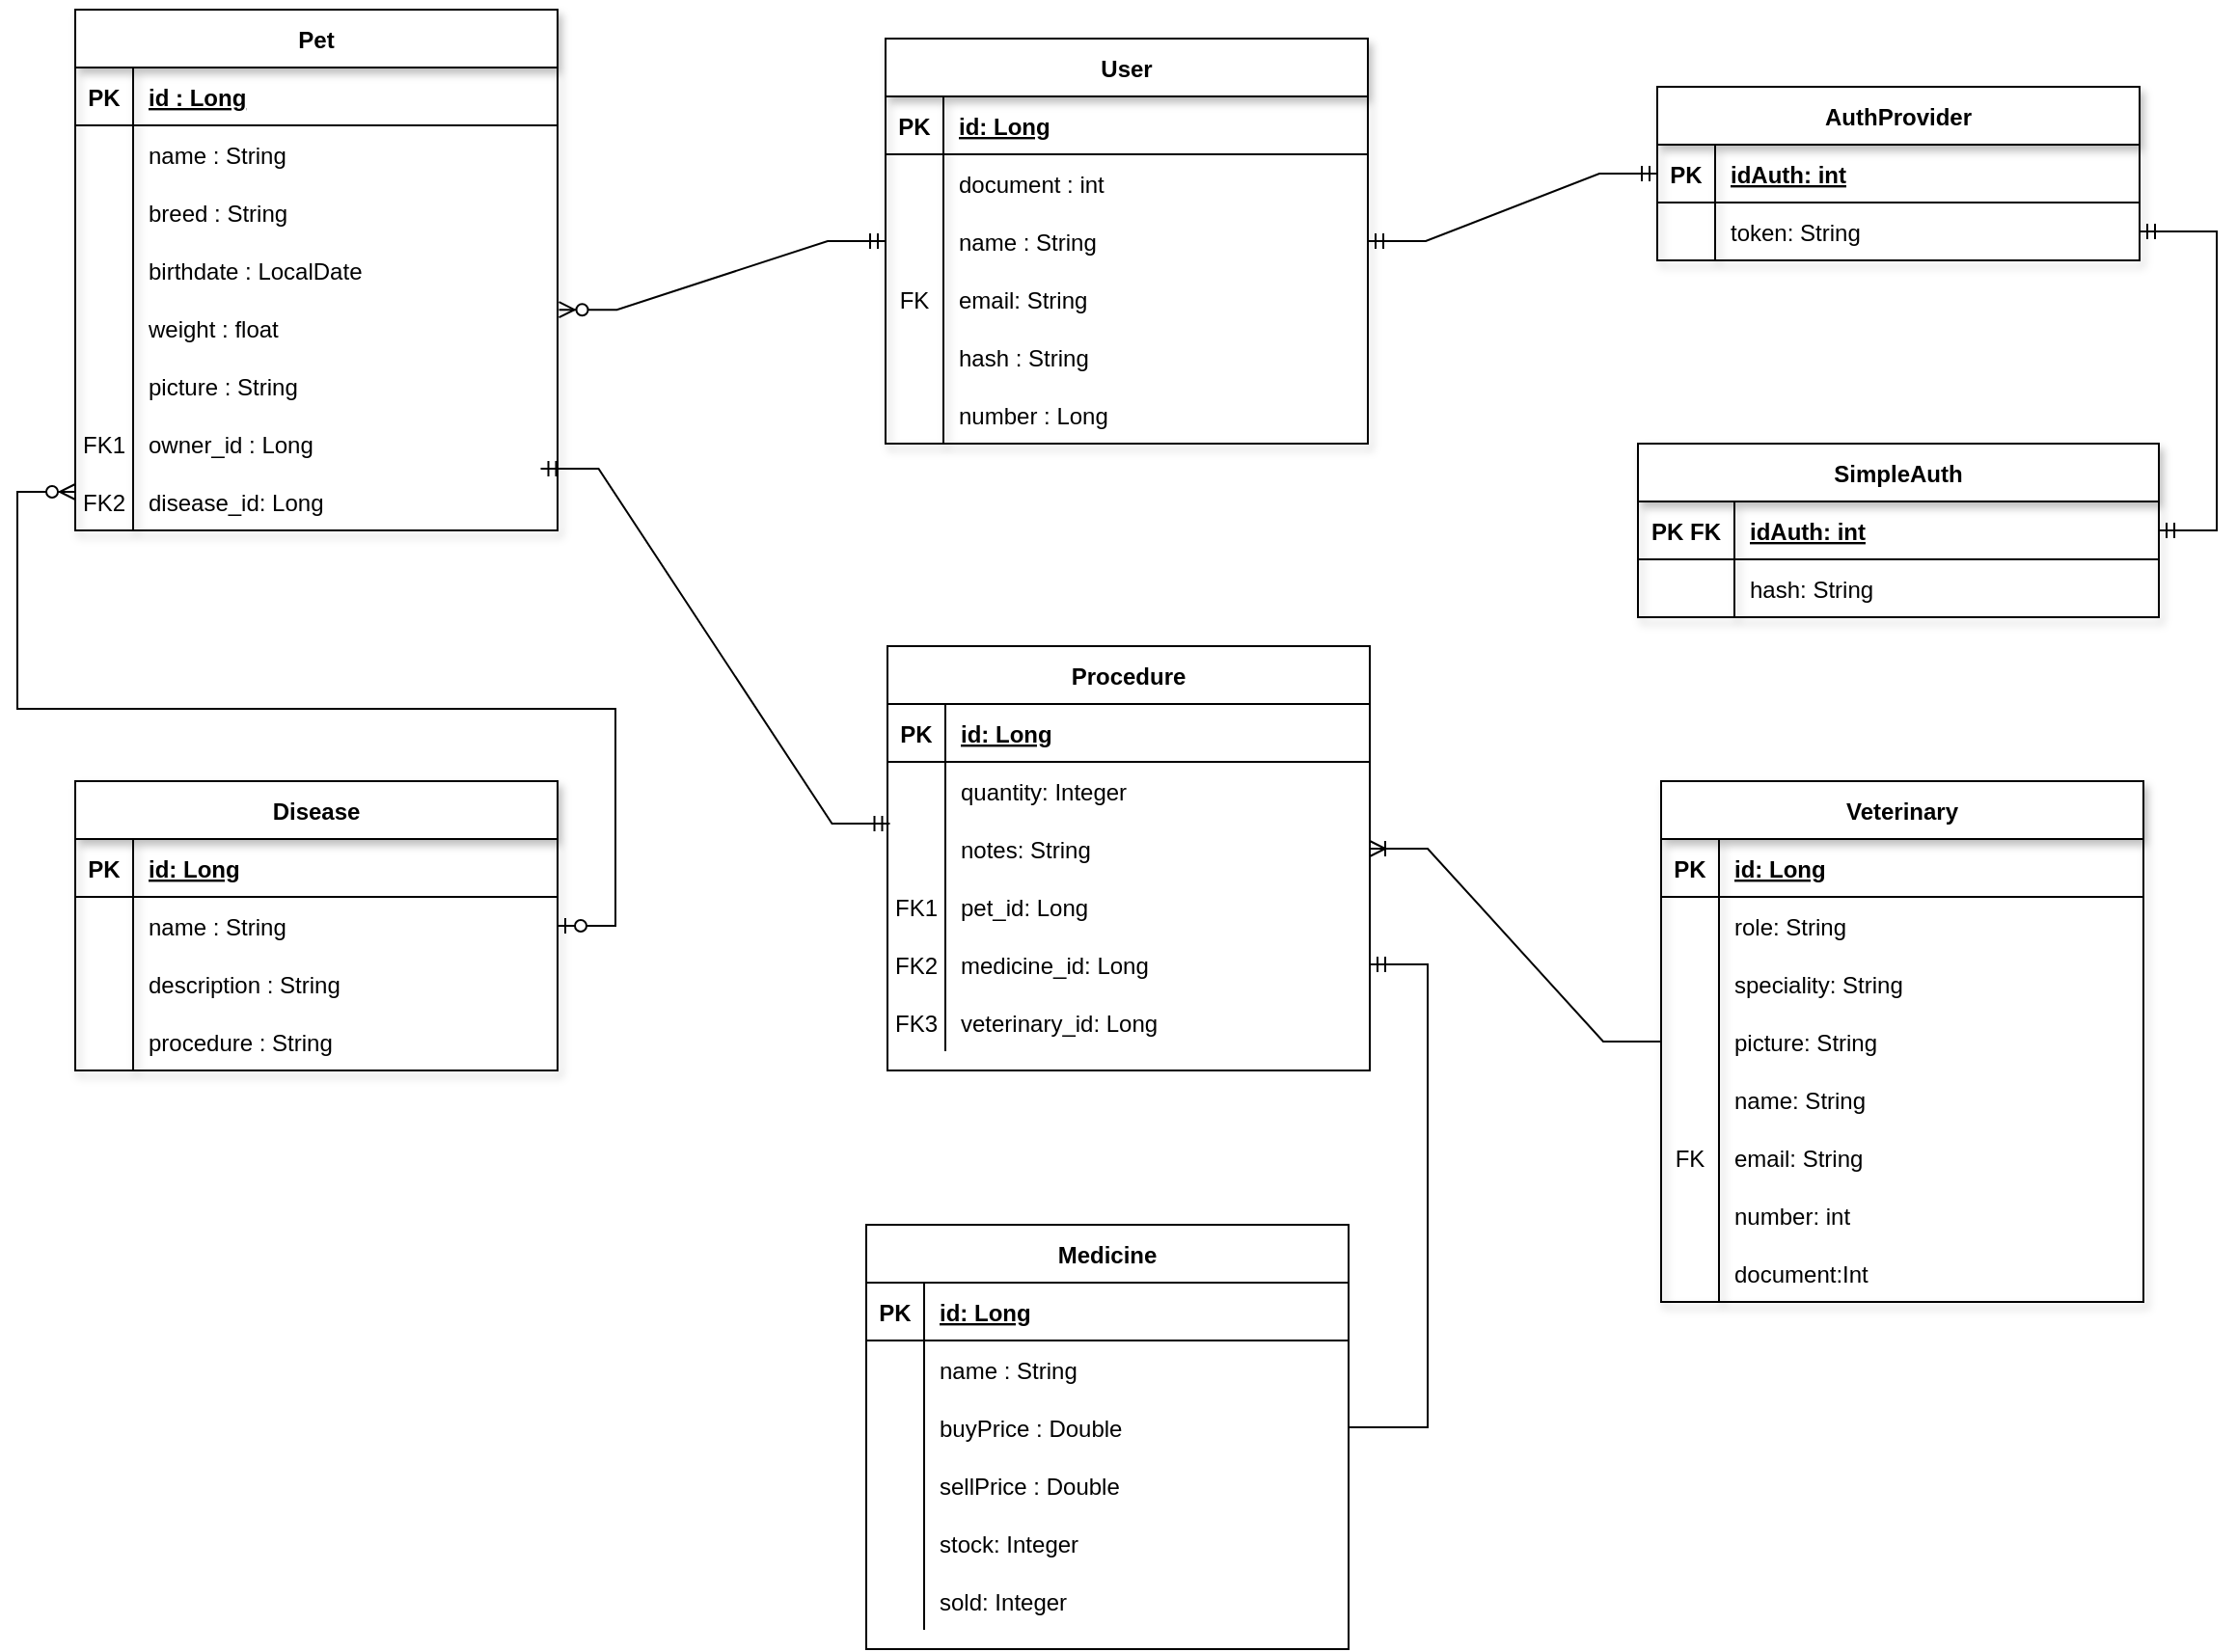 <mxfile version="26.1.1">
  <diagram id="R2lEEEUBdFMjLlhIrx00" name="Page-1">
    <mxGraphModel dx="826" dy="550" grid="1" gridSize="10" guides="1" tooltips="1" connect="1" arrows="1" fold="1" page="1" pageScale="1" pageWidth="850" pageHeight="1100" math="0" shadow="0" extFonts="Permanent Marker^https://fonts.googleapis.com/css?family=Permanent+Marker">
      <root>
        <mxCell id="0" />
        <mxCell id="1" parent="0" />
        <mxCell id="C-vyLk0tnHw3VtMMgP7b-2" value="User" style="shape=table;startSize=30;container=1;collapsible=1;childLayout=tableLayout;fixedRows=1;rowLines=0;fontStyle=1;align=center;resizeLast=1;shadow=1;" parent="1" vertex="1">
          <mxGeometry x="460" y="115" width="250" height="210" as="geometry" />
        </mxCell>
        <mxCell id="C-vyLk0tnHw3VtMMgP7b-3" value="" style="shape=partialRectangle;collapsible=0;dropTarget=0;pointerEvents=0;fillColor=none;points=[[0,0.5],[1,0.5]];portConstraint=eastwest;top=0;left=0;right=0;bottom=1;" parent="C-vyLk0tnHw3VtMMgP7b-2" vertex="1">
          <mxGeometry y="30" width="250" height="30" as="geometry" />
        </mxCell>
        <mxCell id="C-vyLk0tnHw3VtMMgP7b-4" value="PK" style="shape=partialRectangle;overflow=hidden;connectable=0;fillColor=none;top=0;left=0;bottom=0;right=0;fontStyle=1;" parent="C-vyLk0tnHw3VtMMgP7b-3" vertex="1">
          <mxGeometry width="30" height="30" as="geometry">
            <mxRectangle width="30" height="30" as="alternateBounds" />
          </mxGeometry>
        </mxCell>
        <mxCell id="C-vyLk0tnHw3VtMMgP7b-5" value="id: Long" style="shape=partialRectangle;overflow=hidden;connectable=0;fillColor=none;top=0;left=0;bottom=0;right=0;align=left;spacingLeft=6;fontStyle=5;" parent="C-vyLk0tnHw3VtMMgP7b-3" vertex="1">
          <mxGeometry x="30" width="220" height="30" as="geometry">
            <mxRectangle width="220" height="30" as="alternateBounds" />
          </mxGeometry>
        </mxCell>
        <mxCell id="C-vyLk0tnHw3VtMMgP7b-6" value="" style="shape=partialRectangle;collapsible=0;dropTarget=0;pointerEvents=0;fillColor=none;points=[[0,0.5],[1,0.5]];portConstraint=eastwest;top=0;left=0;right=0;bottom=0;" parent="C-vyLk0tnHw3VtMMgP7b-2" vertex="1">
          <mxGeometry y="60" width="250" height="30" as="geometry" />
        </mxCell>
        <mxCell id="C-vyLk0tnHw3VtMMgP7b-7" value="" style="shape=partialRectangle;overflow=hidden;connectable=0;fillColor=none;top=0;left=0;bottom=0;right=0;" parent="C-vyLk0tnHw3VtMMgP7b-6" vertex="1">
          <mxGeometry width="30" height="30" as="geometry">
            <mxRectangle width="30" height="30" as="alternateBounds" />
          </mxGeometry>
        </mxCell>
        <mxCell id="C-vyLk0tnHw3VtMMgP7b-8" value="document : int " style="shape=partialRectangle;overflow=hidden;connectable=0;fillColor=none;top=0;left=0;bottom=0;right=0;align=left;spacingLeft=6;" parent="C-vyLk0tnHw3VtMMgP7b-6" vertex="1">
          <mxGeometry x="30" width="220" height="30" as="geometry">
            <mxRectangle width="220" height="30" as="alternateBounds" />
          </mxGeometry>
        </mxCell>
        <mxCell id="C-vyLk0tnHw3VtMMgP7b-9" value="" style="shape=partialRectangle;collapsible=0;dropTarget=0;pointerEvents=0;fillColor=none;points=[[0,0.5],[1,0.5]];portConstraint=eastwest;top=0;left=0;right=0;bottom=0;" parent="C-vyLk0tnHw3VtMMgP7b-2" vertex="1">
          <mxGeometry y="90" width="250" height="30" as="geometry" />
        </mxCell>
        <mxCell id="C-vyLk0tnHw3VtMMgP7b-10" value="" style="shape=partialRectangle;overflow=hidden;connectable=0;fillColor=none;top=0;left=0;bottom=0;right=0;" parent="C-vyLk0tnHw3VtMMgP7b-9" vertex="1">
          <mxGeometry width="30" height="30" as="geometry">
            <mxRectangle width="30" height="30" as="alternateBounds" />
          </mxGeometry>
        </mxCell>
        <mxCell id="C-vyLk0tnHw3VtMMgP7b-11" value="name : String  " style="shape=partialRectangle;overflow=hidden;connectable=0;fillColor=none;top=0;left=0;bottom=0;right=0;align=left;spacingLeft=6;" parent="C-vyLk0tnHw3VtMMgP7b-9" vertex="1">
          <mxGeometry x="30" width="220" height="30" as="geometry">
            <mxRectangle width="220" height="30" as="alternateBounds" />
          </mxGeometry>
        </mxCell>
        <mxCell id="tD40lpvx9oWN7iMGYS3N-12" style="shape=partialRectangle;collapsible=0;dropTarget=0;pointerEvents=0;fillColor=none;points=[[0,0.5],[1,0.5]];portConstraint=eastwest;top=0;left=0;right=0;bottom=0;" parent="C-vyLk0tnHw3VtMMgP7b-2" vertex="1">
          <mxGeometry y="120" width="250" height="30" as="geometry" />
        </mxCell>
        <mxCell id="tD40lpvx9oWN7iMGYS3N-13" value="FK" style="shape=partialRectangle;overflow=hidden;connectable=0;fillColor=none;top=0;left=0;bottom=0;right=0;" parent="tD40lpvx9oWN7iMGYS3N-12" vertex="1">
          <mxGeometry width="30" height="30" as="geometry">
            <mxRectangle width="30" height="30" as="alternateBounds" />
          </mxGeometry>
        </mxCell>
        <mxCell id="tD40lpvx9oWN7iMGYS3N-14" value="email: String" style="shape=partialRectangle;overflow=hidden;connectable=0;fillColor=none;top=0;left=0;bottom=0;right=0;align=left;spacingLeft=6;" parent="tD40lpvx9oWN7iMGYS3N-12" vertex="1">
          <mxGeometry x="30" width="220" height="30" as="geometry">
            <mxRectangle width="220" height="30" as="alternateBounds" />
          </mxGeometry>
        </mxCell>
        <mxCell id="tD40lpvx9oWN7iMGYS3N-15" style="shape=partialRectangle;collapsible=0;dropTarget=0;pointerEvents=0;fillColor=none;points=[[0,0.5],[1,0.5]];portConstraint=eastwest;top=0;left=0;right=0;bottom=0;" parent="C-vyLk0tnHw3VtMMgP7b-2" vertex="1">
          <mxGeometry y="150" width="250" height="30" as="geometry" />
        </mxCell>
        <mxCell id="tD40lpvx9oWN7iMGYS3N-16" style="shape=partialRectangle;overflow=hidden;connectable=0;fillColor=none;top=0;left=0;bottom=0;right=0;" parent="tD40lpvx9oWN7iMGYS3N-15" vertex="1">
          <mxGeometry width="30" height="30" as="geometry">
            <mxRectangle width="30" height="30" as="alternateBounds" />
          </mxGeometry>
        </mxCell>
        <mxCell id="tD40lpvx9oWN7iMGYS3N-17" value="hash : String " style="shape=partialRectangle;overflow=hidden;connectable=0;fillColor=none;top=0;left=0;bottom=0;right=0;align=left;spacingLeft=6;" parent="tD40lpvx9oWN7iMGYS3N-15" vertex="1">
          <mxGeometry x="30" width="220" height="30" as="geometry">
            <mxRectangle width="220" height="30" as="alternateBounds" />
          </mxGeometry>
        </mxCell>
        <mxCell id="tD40lpvx9oWN7iMGYS3N-115" style="shape=partialRectangle;collapsible=0;dropTarget=0;pointerEvents=0;fillColor=none;points=[[0,0.5],[1,0.5]];portConstraint=eastwest;top=0;left=0;right=0;bottom=0;" parent="C-vyLk0tnHw3VtMMgP7b-2" vertex="1">
          <mxGeometry y="180" width="250" height="30" as="geometry" />
        </mxCell>
        <mxCell id="tD40lpvx9oWN7iMGYS3N-116" style="shape=partialRectangle;overflow=hidden;connectable=0;fillColor=none;top=0;left=0;bottom=0;right=0;" parent="tD40lpvx9oWN7iMGYS3N-115" vertex="1">
          <mxGeometry width="30" height="30" as="geometry">
            <mxRectangle width="30" height="30" as="alternateBounds" />
          </mxGeometry>
        </mxCell>
        <mxCell id="tD40lpvx9oWN7iMGYS3N-117" value="number : Long" style="shape=partialRectangle;overflow=hidden;connectable=0;fillColor=none;top=0;left=0;bottom=0;right=0;align=left;spacingLeft=6;" parent="tD40lpvx9oWN7iMGYS3N-115" vertex="1">
          <mxGeometry x="30" width="220" height="30" as="geometry">
            <mxRectangle width="220" height="30" as="alternateBounds" />
          </mxGeometry>
        </mxCell>
        <mxCell id="tD40lpvx9oWN7iMGYS3N-18" value="Pet" style="shape=table;startSize=30;container=1;collapsible=1;childLayout=tableLayout;fixedRows=1;rowLines=0;fontStyle=1;align=center;resizeLast=1;shadow=1;" parent="1" vertex="1">
          <mxGeometry x="40" y="100" width="250" height="270" as="geometry" />
        </mxCell>
        <mxCell id="tD40lpvx9oWN7iMGYS3N-19" value="" style="shape=partialRectangle;collapsible=0;dropTarget=0;pointerEvents=0;fillColor=none;points=[[0,0.5],[1,0.5]];portConstraint=eastwest;top=0;left=0;right=0;bottom=1;" parent="tD40lpvx9oWN7iMGYS3N-18" vertex="1">
          <mxGeometry y="30" width="250" height="30" as="geometry" />
        </mxCell>
        <mxCell id="tD40lpvx9oWN7iMGYS3N-20" value="PK" style="shape=partialRectangle;overflow=hidden;connectable=0;fillColor=none;top=0;left=0;bottom=0;right=0;fontStyle=1;" parent="tD40lpvx9oWN7iMGYS3N-19" vertex="1">
          <mxGeometry width="30" height="30" as="geometry">
            <mxRectangle width="30" height="30" as="alternateBounds" />
          </mxGeometry>
        </mxCell>
        <mxCell id="tD40lpvx9oWN7iMGYS3N-21" value="id : Long" style="shape=partialRectangle;overflow=hidden;connectable=0;fillColor=none;top=0;left=0;bottom=0;right=0;align=left;spacingLeft=6;fontStyle=5;" parent="tD40lpvx9oWN7iMGYS3N-19" vertex="1">
          <mxGeometry x="30" width="220" height="30" as="geometry">
            <mxRectangle width="220" height="30" as="alternateBounds" />
          </mxGeometry>
        </mxCell>
        <mxCell id="tD40lpvx9oWN7iMGYS3N-22" value="" style="shape=partialRectangle;collapsible=0;dropTarget=0;pointerEvents=0;fillColor=none;points=[[0,0.5],[1,0.5]];portConstraint=eastwest;top=0;left=0;right=0;bottom=0;" parent="tD40lpvx9oWN7iMGYS3N-18" vertex="1">
          <mxGeometry y="60" width="250" height="30" as="geometry" />
        </mxCell>
        <mxCell id="tD40lpvx9oWN7iMGYS3N-23" value="" style="shape=partialRectangle;overflow=hidden;connectable=0;fillColor=none;top=0;left=0;bottom=0;right=0;" parent="tD40lpvx9oWN7iMGYS3N-22" vertex="1">
          <mxGeometry width="30" height="30" as="geometry">
            <mxRectangle width="30" height="30" as="alternateBounds" />
          </mxGeometry>
        </mxCell>
        <mxCell id="tD40lpvx9oWN7iMGYS3N-24" value="name : String " style="shape=partialRectangle;overflow=hidden;connectable=0;fillColor=none;top=0;left=0;bottom=0;right=0;align=left;spacingLeft=6;" parent="tD40lpvx9oWN7iMGYS3N-22" vertex="1">
          <mxGeometry x="30" width="220" height="30" as="geometry">
            <mxRectangle width="220" height="30" as="alternateBounds" />
          </mxGeometry>
        </mxCell>
        <mxCell id="tD40lpvx9oWN7iMGYS3N-25" value="" style="shape=partialRectangle;collapsible=0;dropTarget=0;pointerEvents=0;fillColor=none;points=[[0,0.5],[1,0.5]];portConstraint=eastwest;top=0;left=0;right=0;bottom=0;" parent="tD40lpvx9oWN7iMGYS3N-18" vertex="1">
          <mxGeometry y="90" width="250" height="30" as="geometry" />
        </mxCell>
        <mxCell id="tD40lpvx9oWN7iMGYS3N-26" value="" style="shape=partialRectangle;overflow=hidden;connectable=0;fillColor=none;top=0;left=0;bottom=0;right=0;" parent="tD40lpvx9oWN7iMGYS3N-25" vertex="1">
          <mxGeometry width="30" height="30" as="geometry">
            <mxRectangle width="30" height="30" as="alternateBounds" />
          </mxGeometry>
        </mxCell>
        <mxCell id="tD40lpvx9oWN7iMGYS3N-27" value="breed : String " style="shape=partialRectangle;overflow=hidden;connectable=0;fillColor=none;top=0;left=0;bottom=0;right=0;align=left;spacingLeft=6;" parent="tD40lpvx9oWN7iMGYS3N-25" vertex="1">
          <mxGeometry x="30" width="220" height="30" as="geometry">
            <mxRectangle width="220" height="30" as="alternateBounds" />
          </mxGeometry>
        </mxCell>
        <mxCell id="tD40lpvx9oWN7iMGYS3N-28" style="shape=partialRectangle;collapsible=0;dropTarget=0;pointerEvents=0;fillColor=none;points=[[0,0.5],[1,0.5]];portConstraint=eastwest;top=0;left=0;right=0;bottom=0;" parent="tD40lpvx9oWN7iMGYS3N-18" vertex="1">
          <mxGeometry y="120" width="250" height="30" as="geometry" />
        </mxCell>
        <mxCell id="tD40lpvx9oWN7iMGYS3N-29" style="shape=partialRectangle;overflow=hidden;connectable=0;fillColor=none;top=0;left=0;bottom=0;right=0;" parent="tD40lpvx9oWN7iMGYS3N-28" vertex="1">
          <mxGeometry width="30" height="30" as="geometry">
            <mxRectangle width="30" height="30" as="alternateBounds" />
          </mxGeometry>
        </mxCell>
        <mxCell id="tD40lpvx9oWN7iMGYS3N-30" value="birthdate : LocalDate" style="shape=partialRectangle;overflow=hidden;connectable=0;fillColor=none;top=0;left=0;bottom=0;right=0;align=left;spacingLeft=6;" parent="tD40lpvx9oWN7iMGYS3N-28" vertex="1">
          <mxGeometry x="30" width="220" height="30" as="geometry">
            <mxRectangle width="220" height="30" as="alternateBounds" />
          </mxGeometry>
        </mxCell>
        <mxCell id="tD40lpvx9oWN7iMGYS3N-31" style="shape=partialRectangle;collapsible=0;dropTarget=0;pointerEvents=0;fillColor=none;points=[[0,0.5],[1,0.5]];portConstraint=eastwest;top=0;left=0;right=0;bottom=0;" parent="tD40lpvx9oWN7iMGYS3N-18" vertex="1">
          <mxGeometry y="150" width="250" height="30" as="geometry" />
        </mxCell>
        <mxCell id="tD40lpvx9oWN7iMGYS3N-32" style="shape=partialRectangle;overflow=hidden;connectable=0;fillColor=none;top=0;left=0;bottom=0;right=0;" parent="tD40lpvx9oWN7iMGYS3N-31" vertex="1">
          <mxGeometry width="30" height="30" as="geometry">
            <mxRectangle width="30" height="30" as="alternateBounds" />
          </mxGeometry>
        </mxCell>
        <mxCell id="tD40lpvx9oWN7iMGYS3N-33" value="weight : float  " style="shape=partialRectangle;overflow=hidden;connectable=0;fillColor=none;top=0;left=0;bottom=0;right=0;align=left;spacingLeft=6;" parent="tD40lpvx9oWN7iMGYS3N-31" vertex="1">
          <mxGeometry x="30" width="220" height="30" as="geometry">
            <mxRectangle width="220" height="30" as="alternateBounds" />
          </mxGeometry>
        </mxCell>
        <mxCell id="tD40lpvx9oWN7iMGYS3N-34" style="shape=partialRectangle;collapsible=0;dropTarget=0;pointerEvents=0;fillColor=none;points=[[0,0.5],[1,0.5]];portConstraint=eastwest;top=0;left=0;right=0;bottom=0;" parent="tD40lpvx9oWN7iMGYS3N-18" vertex="1">
          <mxGeometry y="180" width="250" height="30" as="geometry" />
        </mxCell>
        <mxCell id="tD40lpvx9oWN7iMGYS3N-35" style="shape=partialRectangle;overflow=hidden;connectable=0;fillColor=none;top=0;left=0;bottom=0;right=0;" parent="tD40lpvx9oWN7iMGYS3N-34" vertex="1">
          <mxGeometry width="30" height="30" as="geometry">
            <mxRectangle width="30" height="30" as="alternateBounds" />
          </mxGeometry>
        </mxCell>
        <mxCell id="tD40lpvx9oWN7iMGYS3N-36" value="picture : String  " style="shape=partialRectangle;overflow=hidden;connectable=0;fillColor=none;top=0;left=0;bottom=0;right=0;align=left;spacingLeft=6;" parent="tD40lpvx9oWN7iMGYS3N-34" vertex="1">
          <mxGeometry x="30" width="220" height="30" as="geometry">
            <mxRectangle width="220" height="30" as="alternateBounds" />
          </mxGeometry>
        </mxCell>
        <mxCell id="tD40lpvx9oWN7iMGYS3N-37" style="shape=partialRectangle;collapsible=0;dropTarget=0;pointerEvents=0;fillColor=none;points=[[0,0.5],[1,0.5]];portConstraint=eastwest;top=0;left=0;right=0;bottom=0;" parent="tD40lpvx9oWN7iMGYS3N-18" vertex="1">
          <mxGeometry y="210" width="250" height="30" as="geometry" />
        </mxCell>
        <mxCell id="tD40lpvx9oWN7iMGYS3N-38" value="FK1" style="shape=partialRectangle;overflow=hidden;connectable=0;fillColor=none;top=0;left=0;bottom=0;right=0;" parent="tD40lpvx9oWN7iMGYS3N-37" vertex="1">
          <mxGeometry width="30" height="30" as="geometry">
            <mxRectangle width="30" height="30" as="alternateBounds" />
          </mxGeometry>
        </mxCell>
        <mxCell id="tD40lpvx9oWN7iMGYS3N-39" value="owner_id : Long" style="shape=partialRectangle;overflow=hidden;connectable=0;fillColor=none;top=0;left=0;bottom=0;right=0;align=left;spacingLeft=6;" parent="tD40lpvx9oWN7iMGYS3N-37" vertex="1">
          <mxGeometry x="30" width="220" height="30" as="geometry">
            <mxRectangle width="220" height="30" as="alternateBounds" />
          </mxGeometry>
        </mxCell>
        <mxCell id="tD40lpvx9oWN7iMGYS3N-162" style="shape=partialRectangle;collapsible=0;dropTarget=0;pointerEvents=0;fillColor=none;points=[[0,0.5],[1,0.5]];portConstraint=eastwest;top=0;left=0;right=0;bottom=0;" parent="tD40lpvx9oWN7iMGYS3N-18" vertex="1">
          <mxGeometry y="240" width="250" height="30" as="geometry" />
        </mxCell>
        <mxCell id="tD40lpvx9oWN7iMGYS3N-163" value="FK2" style="shape=partialRectangle;overflow=hidden;connectable=0;fillColor=none;top=0;left=0;bottom=0;right=0;" parent="tD40lpvx9oWN7iMGYS3N-162" vertex="1">
          <mxGeometry width="30" height="30" as="geometry">
            <mxRectangle width="30" height="30" as="alternateBounds" />
          </mxGeometry>
        </mxCell>
        <mxCell id="tD40lpvx9oWN7iMGYS3N-164" value="disease_id: Long" style="shape=partialRectangle;overflow=hidden;connectable=0;fillColor=none;top=0;left=0;bottom=0;right=0;align=left;spacingLeft=6;" parent="tD40lpvx9oWN7iMGYS3N-162" vertex="1">
          <mxGeometry x="30" width="220" height="30" as="geometry">
            <mxRectangle width="220" height="30" as="alternateBounds" />
          </mxGeometry>
        </mxCell>
        <mxCell id="tD40lpvx9oWN7iMGYS3N-47" value="" style="edgeStyle=entityRelationEdgeStyle;fontSize=12;html=1;endArrow=ERzeroToMany;startArrow=ERmandOne;rounded=0;entryX=1.003;entryY=0.187;entryDx=0;entryDy=0;entryPerimeter=0;exitX=0;exitY=0.5;exitDx=0;exitDy=0;" parent="1" source="C-vyLk0tnHw3VtMMgP7b-9" target="tD40lpvx9oWN7iMGYS3N-31" edge="1">
          <mxGeometry width="100" height="100" relative="1" as="geometry">
            <mxPoint x="489" y="100" as="sourcePoint" />
            <mxPoint x="389" y="260" as="targetPoint" />
            <Array as="points">
              <mxPoint x="259" y="320" />
              <mxPoint x="249" y="310" />
              <mxPoint x="479" y="250" />
              <mxPoint x="209" y="380" />
              <mxPoint x="439" y="240" />
              <mxPoint x="319" y="240" />
              <mxPoint x="319" y="280" />
              <mxPoint x="359" y="225" />
            </Array>
          </mxGeometry>
        </mxCell>
        <mxCell id="tD40lpvx9oWN7iMGYS3N-50" value="Procedure" style="shape=table;startSize=30;container=1;collapsible=1;childLayout=tableLayout;fixedRows=1;rowLines=0;fontStyle=1;align=center;resizeLast=1;" parent="1" vertex="1">
          <mxGeometry x="461" y="430" width="250" height="220" as="geometry" />
        </mxCell>
        <mxCell id="tD40lpvx9oWN7iMGYS3N-51" value="" style="shape=partialRectangle;collapsible=0;dropTarget=0;pointerEvents=0;fillColor=none;points=[[0,0.5],[1,0.5]];portConstraint=eastwest;top=0;left=0;right=0;bottom=1;" parent="tD40lpvx9oWN7iMGYS3N-50" vertex="1">
          <mxGeometry y="30" width="250" height="30" as="geometry" />
        </mxCell>
        <mxCell id="tD40lpvx9oWN7iMGYS3N-52" value="PK" style="shape=partialRectangle;overflow=hidden;connectable=0;fillColor=none;top=0;left=0;bottom=0;right=0;fontStyle=1;" parent="tD40lpvx9oWN7iMGYS3N-51" vertex="1">
          <mxGeometry width="30" height="30" as="geometry">
            <mxRectangle width="30" height="30" as="alternateBounds" />
          </mxGeometry>
        </mxCell>
        <mxCell id="tD40lpvx9oWN7iMGYS3N-53" value="id: Long" style="shape=partialRectangle;overflow=hidden;connectable=0;fillColor=none;top=0;left=0;bottom=0;right=0;align=left;spacingLeft=6;fontStyle=5;" parent="tD40lpvx9oWN7iMGYS3N-51" vertex="1">
          <mxGeometry x="30" width="220" height="30" as="geometry">
            <mxRectangle width="220" height="30" as="alternateBounds" />
          </mxGeometry>
        </mxCell>
        <mxCell id="tD40lpvx9oWN7iMGYS3N-54" value="" style="shape=partialRectangle;collapsible=0;dropTarget=0;pointerEvents=0;fillColor=none;points=[[0,0.5],[1,0.5]];portConstraint=eastwest;top=0;left=0;right=0;bottom=0;" parent="tD40lpvx9oWN7iMGYS3N-50" vertex="1">
          <mxGeometry y="60" width="250" height="30" as="geometry" />
        </mxCell>
        <mxCell id="tD40lpvx9oWN7iMGYS3N-55" value="" style="shape=partialRectangle;overflow=hidden;connectable=0;fillColor=none;top=0;left=0;bottom=0;right=0;" parent="tD40lpvx9oWN7iMGYS3N-54" vertex="1">
          <mxGeometry width="30" height="30" as="geometry">
            <mxRectangle width="30" height="30" as="alternateBounds" />
          </mxGeometry>
        </mxCell>
        <mxCell id="tD40lpvx9oWN7iMGYS3N-56" value="quantity: Integer" style="shape=partialRectangle;overflow=hidden;connectable=0;fillColor=none;top=0;left=0;bottom=0;right=0;align=left;spacingLeft=6;" parent="tD40lpvx9oWN7iMGYS3N-54" vertex="1">
          <mxGeometry x="30" width="220" height="30" as="geometry">
            <mxRectangle width="220" height="30" as="alternateBounds" />
          </mxGeometry>
        </mxCell>
        <mxCell id="tD40lpvx9oWN7iMGYS3N-57" value="" style="shape=partialRectangle;collapsible=0;dropTarget=0;pointerEvents=0;fillColor=none;points=[[0,0.5],[1,0.5]];portConstraint=eastwest;top=0;left=0;right=0;bottom=0;" parent="tD40lpvx9oWN7iMGYS3N-50" vertex="1">
          <mxGeometry y="90" width="250" height="30" as="geometry" />
        </mxCell>
        <mxCell id="tD40lpvx9oWN7iMGYS3N-58" value="" style="shape=partialRectangle;overflow=hidden;connectable=0;fillColor=none;top=0;left=0;bottom=0;right=0;" parent="tD40lpvx9oWN7iMGYS3N-57" vertex="1">
          <mxGeometry width="30" height="30" as="geometry">
            <mxRectangle width="30" height="30" as="alternateBounds" />
          </mxGeometry>
        </mxCell>
        <mxCell id="tD40lpvx9oWN7iMGYS3N-59" value="notes: String" style="shape=partialRectangle;overflow=hidden;connectable=0;fillColor=none;top=0;left=0;bottom=0;right=0;align=left;spacingLeft=6;" parent="tD40lpvx9oWN7iMGYS3N-57" vertex="1">
          <mxGeometry x="30" width="220" height="30" as="geometry">
            <mxRectangle width="220" height="30" as="alternateBounds" />
          </mxGeometry>
        </mxCell>
        <mxCell id="tD40lpvx9oWN7iMGYS3N-60" style="shape=partialRectangle;collapsible=0;dropTarget=0;pointerEvents=0;fillColor=none;points=[[0,0.5],[1,0.5]];portConstraint=eastwest;top=0;left=0;right=0;bottom=0;" parent="tD40lpvx9oWN7iMGYS3N-50" vertex="1">
          <mxGeometry y="120" width="250" height="30" as="geometry" />
        </mxCell>
        <mxCell id="tD40lpvx9oWN7iMGYS3N-61" value="FK1" style="shape=partialRectangle;overflow=hidden;connectable=0;fillColor=none;top=0;left=0;bottom=0;right=0;" parent="tD40lpvx9oWN7iMGYS3N-60" vertex="1">
          <mxGeometry width="30" height="30" as="geometry">
            <mxRectangle width="30" height="30" as="alternateBounds" />
          </mxGeometry>
        </mxCell>
        <mxCell id="tD40lpvx9oWN7iMGYS3N-62" value="pet_id: Long" style="shape=partialRectangle;overflow=hidden;connectable=0;fillColor=none;top=0;left=0;bottom=0;right=0;align=left;spacingLeft=6;" parent="tD40lpvx9oWN7iMGYS3N-60" vertex="1">
          <mxGeometry x="30" width="220" height="30" as="geometry">
            <mxRectangle width="220" height="30" as="alternateBounds" />
          </mxGeometry>
        </mxCell>
        <mxCell id="tD40lpvx9oWN7iMGYS3N-63" style="shape=partialRectangle;collapsible=0;dropTarget=0;pointerEvents=0;fillColor=none;points=[[0,0.5],[1,0.5]];portConstraint=eastwest;top=0;left=0;right=0;bottom=0;" parent="tD40lpvx9oWN7iMGYS3N-50" vertex="1">
          <mxGeometry y="150" width="250" height="30" as="geometry" />
        </mxCell>
        <mxCell id="tD40lpvx9oWN7iMGYS3N-64" value="FK2" style="shape=partialRectangle;overflow=hidden;connectable=0;fillColor=none;top=0;left=0;bottom=0;right=0;" parent="tD40lpvx9oWN7iMGYS3N-63" vertex="1">
          <mxGeometry width="30" height="30" as="geometry">
            <mxRectangle width="30" height="30" as="alternateBounds" />
          </mxGeometry>
        </mxCell>
        <mxCell id="tD40lpvx9oWN7iMGYS3N-65" value="medicine_id: Long" style="shape=partialRectangle;overflow=hidden;connectable=0;fillColor=none;top=0;left=0;bottom=0;right=0;align=left;spacingLeft=6;" parent="tD40lpvx9oWN7iMGYS3N-63" vertex="1">
          <mxGeometry x="30" width="220" height="30" as="geometry">
            <mxRectangle width="220" height="30" as="alternateBounds" />
          </mxGeometry>
        </mxCell>
        <mxCell id="tD40lpvx9oWN7iMGYS3N-170" style="shape=partialRectangle;collapsible=0;dropTarget=0;pointerEvents=0;fillColor=none;points=[[0,0.5],[1,0.5]];portConstraint=eastwest;top=0;left=0;right=0;bottom=0;" parent="tD40lpvx9oWN7iMGYS3N-50" vertex="1">
          <mxGeometry y="180" width="250" height="30" as="geometry" />
        </mxCell>
        <mxCell id="tD40lpvx9oWN7iMGYS3N-171" value="FK3" style="shape=partialRectangle;overflow=hidden;connectable=0;fillColor=none;top=0;left=0;bottom=0;right=0;" parent="tD40lpvx9oWN7iMGYS3N-170" vertex="1">
          <mxGeometry width="30" height="30" as="geometry">
            <mxRectangle width="30" height="30" as="alternateBounds" />
          </mxGeometry>
        </mxCell>
        <mxCell id="tD40lpvx9oWN7iMGYS3N-172" value="veterinary_id: Long" style="shape=partialRectangle;overflow=hidden;connectable=0;fillColor=none;top=0;left=0;bottom=0;right=0;align=left;spacingLeft=6;" parent="tD40lpvx9oWN7iMGYS3N-170" vertex="1">
          <mxGeometry x="30" width="220" height="30" as="geometry">
            <mxRectangle width="220" height="30" as="alternateBounds" />
          </mxGeometry>
        </mxCell>
        <mxCell id="tD40lpvx9oWN7iMGYS3N-66" value="" style="edgeStyle=entityRelationEdgeStyle;fontSize=12;html=1;endArrow=ERmandOne;startArrow=ERmandOne;rounded=0;exitX=0.005;exitY=0.067;exitDx=0;exitDy=0;exitPerimeter=0;entryX=0.965;entryY=0.933;entryDx=0;entryDy=0;entryPerimeter=0;" parent="1" source="tD40lpvx9oWN7iMGYS3N-57" target="tD40lpvx9oWN7iMGYS3N-37" edge="1">
          <mxGeometry width="100" height="100" relative="1" as="geometry">
            <mxPoint x="490" y="460" as="sourcePoint" />
            <mxPoint x="590" y="360" as="targetPoint" />
          </mxGeometry>
        </mxCell>
        <mxCell id="tD40lpvx9oWN7iMGYS3N-67" value="Disease" style="shape=table;startSize=30;container=1;collapsible=1;childLayout=tableLayout;fixedRows=1;rowLines=0;fontStyle=1;align=center;resizeLast=1;shadow=1;" parent="1" vertex="1">
          <mxGeometry x="40" y="500" width="250" height="150" as="geometry" />
        </mxCell>
        <mxCell id="tD40lpvx9oWN7iMGYS3N-68" value="" style="shape=partialRectangle;collapsible=0;dropTarget=0;pointerEvents=0;fillColor=none;points=[[0,0.5],[1,0.5]];portConstraint=eastwest;top=0;left=0;right=0;bottom=1;" parent="tD40lpvx9oWN7iMGYS3N-67" vertex="1">
          <mxGeometry y="30" width="250" height="30" as="geometry" />
        </mxCell>
        <mxCell id="tD40lpvx9oWN7iMGYS3N-69" value="PK" style="shape=partialRectangle;overflow=hidden;connectable=0;fillColor=none;top=0;left=0;bottom=0;right=0;fontStyle=1;" parent="tD40lpvx9oWN7iMGYS3N-68" vertex="1">
          <mxGeometry width="30" height="30" as="geometry">
            <mxRectangle width="30" height="30" as="alternateBounds" />
          </mxGeometry>
        </mxCell>
        <mxCell id="tD40lpvx9oWN7iMGYS3N-70" value="id: Long" style="shape=partialRectangle;overflow=hidden;connectable=0;fillColor=none;top=0;left=0;bottom=0;right=0;align=left;spacingLeft=6;fontStyle=5;" parent="tD40lpvx9oWN7iMGYS3N-68" vertex="1">
          <mxGeometry x="30" width="220" height="30" as="geometry">
            <mxRectangle width="220" height="30" as="alternateBounds" />
          </mxGeometry>
        </mxCell>
        <mxCell id="tD40lpvx9oWN7iMGYS3N-71" value="" style="shape=partialRectangle;collapsible=0;dropTarget=0;pointerEvents=0;fillColor=none;points=[[0,0.5],[1,0.5]];portConstraint=eastwest;top=0;left=0;right=0;bottom=0;" parent="tD40lpvx9oWN7iMGYS3N-67" vertex="1">
          <mxGeometry y="60" width="250" height="30" as="geometry" />
        </mxCell>
        <mxCell id="tD40lpvx9oWN7iMGYS3N-72" value="" style="shape=partialRectangle;overflow=hidden;connectable=0;fillColor=none;top=0;left=0;bottom=0;right=0;" parent="tD40lpvx9oWN7iMGYS3N-71" vertex="1">
          <mxGeometry width="30" height="30" as="geometry">
            <mxRectangle width="30" height="30" as="alternateBounds" />
          </mxGeometry>
        </mxCell>
        <mxCell id="tD40lpvx9oWN7iMGYS3N-73" value="name : String    " style="shape=partialRectangle;overflow=hidden;connectable=0;fillColor=none;top=0;left=0;bottom=0;right=0;align=left;spacingLeft=6;" parent="tD40lpvx9oWN7iMGYS3N-71" vertex="1">
          <mxGeometry x="30" width="220" height="30" as="geometry">
            <mxRectangle width="220" height="30" as="alternateBounds" />
          </mxGeometry>
        </mxCell>
        <mxCell id="tD40lpvx9oWN7iMGYS3N-74" value="" style="shape=partialRectangle;collapsible=0;dropTarget=0;pointerEvents=0;fillColor=none;points=[[0,0.5],[1,0.5]];portConstraint=eastwest;top=0;left=0;right=0;bottom=0;" parent="tD40lpvx9oWN7iMGYS3N-67" vertex="1">
          <mxGeometry y="90" width="250" height="30" as="geometry" />
        </mxCell>
        <mxCell id="tD40lpvx9oWN7iMGYS3N-75" value="" style="shape=partialRectangle;overflow=hidden;connectable=0;fillColor=none;top=0;left=0;bottom=0;right=0;" parent="tD40lpvx9oWN7iMGYS3N-74" vertex="1">
          <mxGeometry width="30" height="30" as="geometry">
            <mxRectangle width="30" height="30" as="alternateBounds" />
          </mxGeometry>
        </mxCell>
        <mxCell id="tD40lpvx9oWN7iMGYS3N-76" value="description : String   " style="shape=partialRectangle;overflow=hidden;connectable=0;fillColor=none;top=0;left=0;bottom=0;right=0;align=left;spacingLeft=6;" parent="tD40lpvx9oWN7iMGYS3N-74" vertex="1">
          <mxGeometry x="30" width="220" height="30" as="geometry">
            <mxRectangle width="220" height="30" as="alternateBounds" />
          </mxGeometry>
        </mxCell>
        <mxCell id="tD40lpvx9oWN7iMGYS3N-77" style="shape=partialRectangle;collapsible=0;dropTarget=0;pointerEvents=0;fillColor=none;points=[[0,0.5],[1,0.5]];portConstraint=eastwest;top=0;left=0;right=0;bottom=0;" parent="tD40lpvx9oWN7iMGYS3N-67" vertex="1">
          <mxGeometry y="120" width="250" height="30" as="geometry" />
        </mxCell>
        <mxCell id="tD40lpvx9oWN7iMGYS3N-78" style="shape=partialRectangle;overflow=hidden;connectable=0;fillColor=none;top=0;left=0;bottom=0;right=0;" parent="tD40lpvx9oWN7iMGYS3N-77" vertex="1">
          <mxGeometry width="30" height="30" as="geometry">
            <mxRectangle width="30" height="30" as="alternateBounds" />
          </mxGeometry>
        </mxCell>
        <mxCell id="tD40lpvx9oWN7iMGYS3N-79" value="procedure : String   " style="shape=partialRectangle;overflow=hidden;connectable=0;fillColor=none;top=0;left=0;bottom=0;right=0;align=left;spacingLeft=6;" parent="tD40lpvx9oWN7iMGYS3N-77" vertex="1">
          <mxGeometry x="30" width="220" height="30" as="geometry">
            <mxRectangle width="220" height="30" as="alternateBounds" />
          </mxGeometry>
        </mxCell>
        <mxCell id="tD40lpvx9oWN7iMGYS3N-98" value="Medicine" style="shape=table;startSize=30;container=1;collapsible=1;childLayout=tableLayout;fixedRows=1;rowLines=0;fontStyle=1;align=center;resizeLast=1;" parent="1" vertex="1">
          <mxGeometry x="450" y="730" width="250" height="220" as="geometry" />
        </mxCell>
        <mxCell id="tD40lpvx9oWN7iMGYS3N-99" value="" style="shape=partialRectangle;collapsible=0;dropTarget=0;pointerEvents=0;fillColor=none;points=[[0,0.5],[1,0.5]];portConstraint=eastwest;top=0;left=0;right=0;bottom=1;" parent="tD40lpvx9oWN7iMGYS3N-98" vertex="1">
          <mxGeometry y="30" width="250" height="30" as="geometry" />
        </mxCell>
        <mxCell id="tD40lpvx9oWN7iMGYS3N-100" value="PK" style="shape=partialRectangle;overflow=hidden;connectable=0;fillColor=none;top=0;left=0;bottom=0;right=0;fontStyle=1;" parent="tD40lpvx9oWN7iMGYS3N-99" vertex="1">
          <mxGeometry width="30" height="30" as="geometry">
            <mxRectangle width="30" height="30" as="alternateBounds" />
          </mxGeometry>
        </mxCell>
        <mxCell id="tD40lpvx9oWN7iMGYS3N-101" value="id: Long" style="shape=partialRectangle;overflow=hidden;connectable=0;fillColor=none;top=0;left=0;bottom=0;right=0;align=left;spacingLeft=6;fontStyle=5;" parent="tD40lpvx9oWN7iMGYS3N-99" vertex="1">
          <mxGeometry x="30" width="220" height="30" as="geometry">
            <mxRectangle width="220" height="30" as="alternateBounds" />
          </mxGeometry>
        </mxCell>
        <mxCell id="tD40lpvx9oWN7iMGYS3N-102" value="" style="shape=partialRectangle;collapsible=0;dropTarget=0;pointerEvents=0;fillColor=none;points=[[0,0.5],[1,0.5]];portConstraint=eastwest;top=0;left=0;right=0;bottom=0;" parent="tD40lpvx9oWN7iMGYS3N-98" vertex="1">
          <mxGeometry y="60" width="250" height="30" as="geometry" />
        </mxCell>
        <mxCell id="tD40lpvx9oWN7iMGYS3N-103" value="" style="shape=partialRectangle;overflow=hidden;connectable=0;fillColor=none;top=0;left=0;bottom=0;right=0;" parent="tD40lpvx9oWN7iMGYS3N-102" vertex="1">
          <mxGeometry width="30" height="30" as="geometry">
            <mxRectangle width="30" height="30" as="alternateBounds" />
          </mxGeometry>
        </mxCell>
        <mxCell id="tD40lpvx9oWN7iMGYS3N-104" value="name : String  " style="shape=partialRectangle;overflow=hidden;connectable=0;fillColor=none;top=0;left=0;bottom=0;right=0;align=left;spacingLeft=6;" parent="tD40lpvx9oWN7iMGYS3N-102" vertex="1">
          <mxGeometry x="30" width="220" height="30" as="geometry">
            <mxRectangle width="220" height="30" as="alternateBounds" />
          </mxGeometry>
        </mxCell>
        <mxCell id="tD40lpvx9oWN7iMGYS3N-105" value="" style="shape=partialRectangle;collapsible=0;dropTarget=0;pointerEvents=0;fillColor=none;points=[[0,0.5],[1,0.5]];portConstraint=eastwest;top=0;left=0;right=0;bottom=0;" parent="tD40lpvx9oWN7iMGYS3N-98" vertex="1">
          <mxGeometry y="90" width="250" height="30" as="geometry" />
        </mxCell>
        <mxCell id="tD40lpvx9oWN7iMGYS3N-106" value="" style="shape=partialRectangle;overflow=hidden;connectable=0;fillColor=none;top=0;left=0;bottom=0;right=0;" parent="tD40lpvx9oWN7iMGYS3N-105" vertex="1">
          <mxGeometry width="30" height="30" as="geometry">
            <mxRectangle width="30" height="30" as="alternateBounds" />
          </mxGeometry>
        </mxCell>
        <mxCell id="tD40lpvx9oWN7iMGYS3N-107" value="buyPrice : Double" style="shape=partialRectangle;overflow=hidden;connectable=0;fillColor=none;top=0;left=0;bottom=0;right=0;align=left;spacingLeft=6;" parent="tD40lpvx9oWN7iMGYS3N-105" vertex="1">
          <mxGeometry x="30" width="220" height="30" as="geometry">
            <mxRectangle width="220" height="30" as="alternateBounds" />
          </mxGeometry>
        </mxCell>
        <mxCell id="tD40lpvx9oWN7iMGYS3N-108" style="shape=partialRectangle;collapsible=0;dropTarget=0;pointerEvents=0;fillColor=none;points=[[0,0.5],[1,0.5]];portConstraint=eastwest;top=0;left=0;right=0;bottom=0;" parent="tD40lpvx9oWN7iMGYS3N-98" vertex="1">
          <mxGeometry y="120" width="250" height="30" as="geometry" />
        </mxCell>
        <mxCell id="tD40lpvx9oWN7iMGYS3N-109" value="" style="shape=partialRectangle;overflow=hidden;connectable=0;fillColor=none;top=0;left=0;bottom=0;right=0;" parent="tD40lpvx9oWN7iMGYS3N-108" vertex="1">
          <mxGeometry width="30" height="30" as="geometry">
            <mxRectangle width="30" height="30" as="alternateBounds" />
          </mxGeometry>
        </mxCell>
        <mxCell id="tD40lpvx9oWN7iMGYS3N-110" value="sellPrice : Double" style="shape=partialRectangle;overflow=hidden;connectable=0;fillColor=none;top=0;left=0;bottom=0;right=0;align=left;spacingLeft=6;" parent="tD40lpvx9oWN7iMGYS3N-108" vertex="1">
          <mxGeometry x="30" width="220" height="30" as="geometry">
            <mxRectangle width="220" height="30" as="alternateBounds" />
          </mxGeometry>
        </mxCell>
        <mxCell id="tD40lpvx9oWN7iMGYS3N-111" style="shape=partialRectangle;collapsible=0;dropTarget=0;pointerEvents=0;fillColor=none;points=[[0,0.5],[1,0.5]];portConstraint=eastwest;top=0;left=0;right=0;bottom=0;" parent="tD40lpvx9oWN7iMGYS3N-98" vertex="1">
          <mxGeometry y="150" width="250" height="30" as="geometry" />
        </mxCell>
        <mxCell id="tD40lpvx9oWN7iMGYS3N-112" value="" style="shape=partialRectangle;overflow=hidden;connectable=0;fillColor=none;top=0;left=0;bottom=0;right=0;" parent="tD40lpvx9oWN7iMGYS3N-111" vertex="1">
          <mxGeometry width="30" height="30" as="geometry">
            <mxRectangle width="30" height="30" as="alternateBounds" />
          </mxGeometry>
        </mxCell>
        <mxCell id="tD40lpvx9oWN7iMGYS3N-113" value="stock: Integer" style="shape=partialRectangle;overflow=hidden;connectable=0;fillColor=none;top=0;left=0;bottom=0;right=0;align=left;spacingLeft=6;" parent="tD40lpvx9oWN7iMGYS3N-111" vertex="1">
          <mxGeometry x="30" width="220" height="30" as="geometry">
            <mxRectangle width="220" height="30" as="alternateBounds" />
          </mxGeometry>
        </mxCell>
        <mxCell id="tD40lpvx9oWN7iMGYS3N-131" style="shape=partialRectangle;collapsible=0;dropTarget=0;pointerEvents=0;fillColor=none;points=[[0,0.5],[1,0.5]];portConstraint=eastwest;top=0;left=0;right=0;bottom=0;" parent="tD40lpvx9oWN7iMGYS3N-98" vertex="1">
          <mxGeometry y="180" width="250" height="30" as="geometry" />
        </mxCell>
        <mxCell id="tD40lpvx9oWN7iMGYS3N-132" style="shape=partialRectangle;overflow=hidden;connectable=0;fillColor=none;top=0;left=0;bottom=0;right=0;" parent="tD40lpvx9oWN7iMGYS3N-131" vertex="1">
          <mxGeometry width="30" height="30" as="geometry">
            <mxRectangle width="30" height="30" as="alternateBounds" />
          </mxGeometry>
        </mxCell>
        <mxCell id="tD40lpvx9oWN7iMGYS3N-133" value="sold: Integer" style="shape=partialRectangle;overflow=hidden;connectable=0;fillColor=none;top=0;left=0;bottom=0;right=0;align=left;spacingLeft=6;" parent="tD40lpvx9oWN7iMGYS3N-131" vertex="1">
          <mxGeometry x="30" width="220" height="30" as="geometry">
            <mxRectangle width="220" height="30" as="alternateBounds" />
          </mxGeometry>
        </mxCell>
        <mxCell id="tD40lpvx9oWN7iMGYS3N-138" value="Veterinary" style="shape=table;startSize=30;container=1;collapsible=1;childLayout=tableLayout;fixedRows=1;rowLines=0;fontStyle=1;align=center;resizeLast=1;shadow=1;" parent="1" vertex="1">
          <mxGeometry x="862" y="500" width="250" height="270" as="geometry" />
        </mxCell>
        <mxCell id="tD40lpvx9oWN7iMGYS3N-139" value="" style="shape=partialRectangle;collapsible=0;dropTarget=0;pointerEvents=0;fillColor=none;points=[[0,0.5],[1,0.5]];portConstraint=eastwest;top=0;left=0;right=0;bottom=1;" parent="tD40lpvx9oWN7iMGYS3N-138" vertex="1">
          <mxGeometry y="30" width="250" height="30" as="geometry" />
        </mxCell>
        <mxCell id="tD40lpvx9oWN7iMGYS3N-140" value="PK" style="shape=partialRectangle;overflow=hidden;connectable=0;fillColor=none;top=0;left=0;bottom=0;right=0;fontStyle=1;" parent="tD40lpvx9oWN7iMGYS3N-139" vertex="1">
          <mxGeometry width="30" height="30" as="geometry">
            <mxRectangle width="30" height="30" as="alternateBounds" />
          </mxGeometry>
        </mxCell>
        <mxCell id="tD40lpvx9oWN7iMGYS3N-141" value="id: Long " style="shape=partialRectangle;overflow=hidden;connectable=0;fillColor=none;top=0;left=0;bottom=0;right=0;align=left;spacingLeft=6;fontStyle=5;" parent="tD40lpvx9oWN7iMGYS3N-139" vertex="1">
          <mxGeometry x="30" width="220" height="30" as="geometry">
            <mxRectangle width="220" height="30" as="alternateBounds" />
          </mxGeometry>
        </mxCell>
        <mxCell id="tD40lpvx9oWN7iMGYS3N-142" value="" style="shape=partialRectangle;collapsible=0;dropTarget=0;pointerEvents=0;fillColor=none;points=[[0,0.5],[1,0.5]];portConstraint=eastwest;top=0;left=0;right=0;bottom=0;" parent="tD40lpvx9oWN7iMGYS3N-138" vertex="1">
          <mxGeometry y="60" width="250" height="30" as="geometry" />
        </mxCell>
        <mxCell id="tD40lpvx9oWN7iMGYS3N-143" value="" style="shape=partialRectangle;overflow=hidden;connectable=0;fillColor=none;top=0;left=0;bottom=0;right=0;" parent="tD40lpvx9oWN7iMGYS3N-142" vertex="1">
          <mxGeometry width="30" height="30" as="geometry">
            <mxRectangle width="30" height="30" as="alternateBounds" />
          </mxGeometry>
        </mxCell>
        <mxCell id="tD40lpvx9oWN7iMGYS3N-144" value="role: String" style="shape=partialRectangle;overflow=hidden;connectable=0;fillColor=none;top=0;left=0;bottom=0;right=0;align=left;spacingLeft=6;" parent="tD40lpvx9oWN7iMGYS3N-142" vertex="1">
          <mxGeometry x="30" width="220" height="30" as="geometry">
            <mxRectangle width="220" height="30" as="alternateBounds" />
          </mxGeometry>
        </mxCell>
        <mxCell id="tD40lpvx9oWN7iMGYS3N-145" value="" style="shape=partialRectangle;collapsible=0;dropTarget=0;pointerEvents=0;fillColor=none;points=[[0,0.5],[1,0.5]];portConstraint=eastwest;top=0;left=0;right=0;bottom=0;" parent="tD40lpvx9oWN7iMGYS3N-138" vertex="1">
          <mxGeometry y="90" width="250" height="30" as="geometry" />
        </mxCell>
        <mxCell id="tD40lpvx9oWN7iMGYS3N-146" value="" style="shape=partialRectangle;overflow=hidden;connectable=0;fillColor=none;top=0;left=0;bottom=0;right=0;" parent="tD40lpvx9oWN7iMGYS3N-145" vertex="1">
          <mxGeometry width="30" height="30" as="geometry">
            <mxRectangle width="30" height="30" as="alternateBounds" />
          </mxGeometry>
        </mxCell>
        <mxCell id="tD40lpvx9oWN7iMGYS3N-147" value="speciality: String " style="shape=partialRectangle;overflow=hidden;connectable=0;fillColor=none;top=0;left=0;bottom=0;right=0;align=left;spacingLeft=6;" parent="tD40lpvx9oWN7iMGYS3N-145" vertex="1">
          <mxGeometry x="30" width="220" height="30" as="geometry">
            <mxRectangle width="220" height="30" as="alternateBounds" />
          </mxGeometry>
        </mxCell>
        <mxCell id="tD40lpvx9oWN7iMGYS3N-148" style="shape=partialRectangle;collapsible=0;dropTarget=0;pointerEvents=0;fillColor=none;points=[[0,0.5],[1,0.5]];portConstraint=eastwest;top=0;left=0;right=0;bottom=0;" parent="tD40lpvx9oWN7iMGYS3N-138" vertex="1">
          <mxGeometry y="120" width="250" height="30" as="geometry" />
        </mxCell>
        <mxCell id="tD40lpvx9oWN7iMGYS3N-149" style="shape=partialRectangle;overflow=hidden;connectable=0;fillColor=none;top=0;left=0;bottom=0;right=0;" parent="tD40lpvx9oWN7iMGYS3N-148" vertex="1">
          <mxGeometry width="30" height="30" as="geometry">
            <mxRectangle width="30" height="30" as="alternateBounds" />
          </mxGeometry>
        </mxCell>
        <mxCell id="tD40lpvx9oWN7iMGYS3N-150" value="picture: String " style="shape=partialRectangle;overflow=hidden;connectable=0;fillColor=none;top=0;left=0;bottom=0;right=0;align=left;spacingLeft=6;" parent="tD40lpvx9oWN7iMGYS3N-148" vertex="1">
          <mxGeometry x="30" width="220" height="30" as="geometry">
            <mxRectangle width="220" height="30" as="alternateBounds" />
          </mxGeometry>
        </mxCell>
        <mxCell id="tD40lpvx9oWN7iMGYS3N-151" style="shape=partialRectangle;collapsible=0;dropTarget=0;pointerEvents=0;fillColor=none;points=[[0,0.5],[1,0.5]];portConstraint=eastwest;top=0;left=0;right=0;bottom=0;" parent="tD40lpvx9oWN7iMGYS3N-138" vertex="1">
          <mxGeometry y="150" width="250" height="30" as="geometry" />
        </mxCell>
        <mxCell id="tD40lpvx9oWN7iMGYS3N-152" style="shape=partialRectangle;overflow=hidden;connectable=0;fillColor=none;top=0;left=0;bottom=0;right=0;" parent="tD40lpvx9oWN7iMGYS3N-151" vertex="1">
          <mxGeometry width="30" height="30" as="geometry">
            <mxRectangle width="30" height="30" as="alternateBounds" />
          </mxGeometry>
        </mxCell>
        <mxCell id="tD40lpvx9oWN7iMGYS3N-153" value="name: String   " style="shape=partialRectangle;overflow=hidden;connectable=0;fillColor=none;top=0;left=0;bottom=0;right=0;align=left;spacingLeft=6;" parent="tD40lpvx9oWN7iMGYS3N-151" vertex="1">
          <mxGeometry x="30" width="220" height="30" as="geometry">
            <mxRectangle width="220" height="30" as="alternateBounds" />
          </mxGeometry>
        </mxCell>
        <mxCell id="tD40lpvx9oWN7iMGYS3N-154" style="shape=partialRectangle;collapsible=0;dropTarget=0;pointerEvents=0;fillColor=none;points=[[0,0.5],[1,0.5]];portConstraint=eastwest;top=0;left=0;right=0;bottom=0;" parent="tD40lpvx9oWN7iMGYS3N-138" vertex="1">
          <mxGeometry y="180" width="250" height="30" as="geometry" />
        </mxCell>
        <mxCell id="tD40lpvx9oWN7iMGYS3N-155" value="FK" style="shape=partialRectangle;overflow=hidden;connectable=0;fillColor=none;top=0;left=0;bottom=0;right=0;" parent="tD40lpvx9oWN7iMGYS3N-154" vertex="1">
          <mxGeometry width="30" height="30" as="geometry">
            <mxRectangle width="30" height="30" as="alternateBounds" />
          </mxGeometry>
        </mxCell>
        <mxCell id="tD40lpvx9oWN7iMGYS3N-156" value="email: String " style="shape=partialRectangle;overflow=hidden;connectable=0;fillColor=none;top=0;left=0;bottom=0;right=0;align=left;spacingLeft=6;" parent="tD40lpvx9oWN7iMGYS3N-154" vertex="1">
          <mxGeometry x="30" width="220" height="30" as="geometry">
            <mxRectangle width="220" height="30" as="alternateBounds" />
          </mxGeometry>
        </mxCell>
        <mxCell id="tD40lpvx9oWN7iMGYS3N-157" style="shape=partialRectangle;collapsible=0;dropTarget=0;pointerEvents=0;fillColor=none;points=[[0,0.5],[1,0.5]];portConstraint=eastwest;top=0;left=0;right=0;bottom=0;" parent="tD40lpvx9oWN7iMGYS3N-138" vertex="1">
          <mxGeometry y="210" width="250" height="30" as="geometry" />
        </mxCell>
        <mxCell id="tD40lpvx9oWN7iMGYS3N-158" value="" style="shape=partialRectangle;overflow=hidden;connectable=0;fillColor=none;top=0;left=0;bottom=0;right=0;" parent="tD40lpvx9oWN7iMGYS3N-157" vertex="1">
          <mxGeometry width="30" height="30" as="geometry">
            <mxRectangle width="30" height="30" as="alternateBounds" />
          </mxGeometry>
        </mxCell>
        <mxCell id="tD40lpvx9oWN7iMGYS3N-159" value="number: int " style="shape=partialRectangle;overflow=hidden;connectable=0;fillColor=none;top=0;left=0;bottom=0;right=0;align=left;spacingLeft=6;" parent="tD40lpvx9oWN7iMGYS3N-157" vertex="1">
          <mxGeometry x="30" width="220" height="30" as="geometry">
            <mxRectangle width="220" height="30" as="alternateBounds" />
          </mxGeometry>
        </mxCell>
        <mxCell id="YjJvY2jeQGy2TNFv8N6c-1" style="shape=partialRectangle;collapsible=0;dropTarget=0;pointerEvents=0;fillColor=none;points=[[0,0.5],[1,0.5]];portConstraint=eastwest;top=0;left=0;right=0;bottom=0;" vertex="1" parent="tD40lpvx9oWN7iMGYS3N-138">
          <mxGeometry y="240" width="250" height="30" as="geometry" />
        </mxCell>
        <mxCell id="YjJvY2jeQGy2TNFv8N6c-2" value="" style="shape=partialRectangle;overflow=hidden;connectable=0;fillColor=none;top=0;left=0;bottom=0;right=0;" vertex="1" parent="YjJvY2jeQGy2TNFv8N6c-1">
          <mxGeometry width="30" height="30" as="geometry">
            <mxRectangle width="30" height="30" as="alternateBounds" />
          </mxGeometry>
        </mxCell>
        <mxCell id="YjJvY2jeQGy2TNFv8N6c-3" value="document:Int" style="shape=partialRectangle;overflow=hidden;connectable=0;fillColor=none;top=0;left=0;bottom=0;right=0;align=left;spacingLeft=6;" vertex="1" parent="YjJvY2jeQGy2TNFv8N6c-1">
          <mxGeometry x="30" width="220" height="30" as="geometry">
            <mxRectangle width="220" height="30" as="alternateBounds" />
          </mxGeometry>
        </mxCell>
        <mxCell id="tD40lpvx9oWN7iMGYS3N-160" value="" style="edgeStyle=entityRelationEdgeStyle;fontSize=12;html=1;endArrow=ERmandOne;rounded=0;" parent="1" source="tD40lpvx9oWN7iMGYS3N-105" target="tD40lpvx9oWN7iMGYS3N-63" edge="1">
          <mxGeometry width="100" height="100" relative="1" as="geometry">
            <mxPoint x="380" y="800" as="sourcePoint" />
            <mxPoint x="480" y="700" as="targetPoint" />
            <Array as="points">
              <mxPoint x="480" y="610" />
              <mxPoint x="530" y="720" />
              <mxPoint x="670" y="620" />
              <mxPoint x="680" y="580" />
              <mxPoint x="560" y="630" />
              <mxPoint x="610" y="720" />
            </Array>
          </mxGeometry>
        </mxCell>
        <mxCell id="tD40lpvx9oWN7iMGYS3N-168" value="" style="edgeStyle=entityRelationEdgeStyle;fontSize=12;html=1;endArrow=ERzeroToMany;startArrow=ERzeroToOne;rounded=0;" parent="1" source="tD40lpvx9oWN7iMGYS3N-71" edge="1">
          <mxGeometry width="100" height="100" relative="1" as="geometry">
            <mxPoint x="-60" y="450" as="sourcePoint" />
            <mxPoint x="40" y="350" as="targetPoint" />
          </mxGeometry>
        </mxCell>
        <mxCell id="tD40lpvx9oWN7iMGYS3N-169" value="" style="edgeStyle=entityRelationEdgeStyle;fontSize=12;html=1;endArrow=ERoneToMany;rounded=0;entryX=1;entryY=0.5;entryDx=0;entryDy=0;exitX=0;exitY=0.5;exitDx=0;exitDy=0;" parent="1" source="tD40lpvx9oWN7iMGYS3N-148" target="tD40lpvx9oWN7iMGYS3N-57" edge="1">
          <mxGeometry width="100" height="100" relative="1" as="geometry">
            <mxPoint x="690" y="660" as="sourcePoint" />
            <mxPoint x="790" y="560" as="targetPoint" />
          </mxGeometry>
        </mxCell>
        <mxCell id="nbPyJcsiliB7Nc_j1Ij6-1" value="AuthProvider" style="shape=table;startSize=30;container=1;collapsible=1;childLayout=tableLayout;fixedRows=1;rowLines=0;fontStyle=1;align=center;resizeLast=1;shadow=1;" parent="1" vertex="1">
          <mxGeometry x="860" y="140" width="250" height="90" as="geometry" />
        </mxCell>
        <mxCell id="nbPyJcsiliB7Nc_j1Ij6-2" value="" style="shape=partialRectangle;collapsible=0;dropTarget=0;pointerEvents=0;fillColor=none;points=[[0,0.5],[1,0.5]];portConstraint=eastwest;top=0;left=0;right=0;bottom=1;" parent="nbPyJcsiliB7Nc_j1Ij6-1" vertex="1">
          <mxGeometry y="30" width="250" height="30" as="geometry" />
        </mxCell>
        <mxCell id="nbPyJcsiliB7Nc_j1Ij6-3" value="PK" style="shape=partialRectangle;overflow=hidden;connectable=0;fillColor=none;top=0;left=0;bottom=0;right=0;fontStyle=1;" parent="nbPyJcsiliB7Nc_j1Ij6-2" vertex="1">
          <mxGeometry width="30" height="30" as="geometry">
            <mxRectangle width="30" height="30" as="alternateBounds" />
          </mxGeometry>
        </mxCell>
        <mxCell id="nbPyJcsiliB7Nc_j1Ij6-4" value="idAuth: int" style="shape=partialRectangle;overflow=hidden;connectable=0;fillColor=none;top=0;left=0;bottom=0;right=0;align=left;spacingLeft=6;fontStyle=5;" parent="nbPyJcsiliB7Nc_j1Ij6-2" vertex="1">
          <mxGeometry x="30" width="220" height="30" as="geometry">
            <mxRectangle width="220" height="30" as="alternateBounds" />
          </mxGeometry>
        </mxCell>
        <mxCell id="nbPyJcsiliB7Nc_j1Ij6-5" value="" style="shape=partialRectangle;collapsible=0;dropTarget=0;pointerEvents=0;fillColor=none;points=[[0,0.5],[1,0.5]];portConstraint=eastwest;top=0;left=0;right=0;bottom=0;" parent="nbPyJcsiliB7Nc_j1Ij6-1" vertex="1">
          <mxGeometry y="60" width="250" height="30" as="geometry" />
        </mxCell>
        <mxCell id="nbPyJcsiliB7Nc_j1Ij6-6" value="" style="shape=partialRectangle;overflow=hidden;connectable=0;fillColor=none;top=0;left=0;bottom=0;right=0;" parent="nbPyJcsiliB7Nc_j1Ij6-5" vertex="1">
          <mxGeometry width="30" height="30" as="geometry">
            <mxRectangle width="30" height="30" as="alternateBounds" />
          </mxGeometry>
        </mxCell>
        <mxCell id="nbPyJcsiliB7Nc_j1Ij6-7" value="token: String" style="shape=partialRectangle;overflow=hidden;connectable=0;fillColor=none;top=0;left=0;bottom=0;right=0;align=left;spacingLeft=6;" parent="nbPyJcsiliB7Nc_j1Ij6-5" vertex="1">
          <mxGeometry x="30" width="220" height="30" as="geometry">
            <mxRectangle width="220" height="30" as="alternateBounds" />
          </mxGeometry>
        </mxCell>
        <mxCell id="nbPyJcsiliB7Nc_j1Ij6-31" value="SimpleAuth" style="shape=table;startSize=30;container=1;collapsible=1;childLayout=tableLayout;fixedRows=1;rowLines=0;fontStyle=1;align=center;resizeLast=1;shadow=1;" parent="1" vertex="1">
          <mxGeometry x="850" y="325" width="270" height="90" as="geometry" />
        </mxCell>
        <mxCell id="nbPyJcsiliB7Nc_j1Ij6-32" value="" style="shape=partialRectangle;collapsible=0;dropTarget=0;pointerEvents=0;fillColor=none;points=[[0,0.5],[1,0.5]];portConstraint=eastwest;top=0;left=0;right=0;bottom=1;" parent="nbPyJcsiliB7Nc_j1Ij6-31" vertex="1">
          <mxGeometry y="30" width="270" height="30" as="geometry" />
        </mxCell>
        <mxCell id="nbPyJcsiliB7Nc_j1Ij6-33" value="PK FK" style="shape=partialRectangle;overflow=hidden;connectable=0;fillColor=none;top=0;left=0;bottom=0;right=0;fontStyle=1;" parent="nbPyJcsiliB7Nc_j1Ij6-32" vertex="1">
          <mxGeometry width="50" height="30" as="geometry">
            <mxRectangle width="50" height="30" as="alternateBounds" />
          </mxGeometry>
        </mxCell>
        <mxCell id="nbPyJcsiliB7Nc_j1Ij6-34" value="idAuth: int" style="shape=partialRectangle;overflow=hidden;connectable=0;fillColor=none;top=0;left=0;bottom=0;right=0;align=left;spacingLeft=6;fontStyle=5;" parent="nbPyJcsiliB7Nc_j1Ij6-32" vertex="1">
          <mxGeometry x="50" width="220" height="30" as="geometry">
            <mxRectangle width="220" height="30" as="alternateBounds" />
          </mxGeometry>
        </mxCell>
        <mxCell id="nbPyJcsiliB7Nc_j1Ij6-35" value="" style="shape=partialRectangle;collapsible=0;dropTarget=0;pointerEvents=0;fillColor=none;points=[[0,0.5],[1,0.5]];portConstraint=eastwest;top=0;left=0;right=0;bottom=0;" parent="nbPyJcsiliB7Nc_j1Ij6-31" vertex="1">
          <mxGeometry y="60" width="270" height="30" as="geometry" />
        </mxCell>
        <mxCell id="nbPyJcsiliB7Nc_j1Ij6-36" value="" style="shape=partialRectangle;overflow=hidden;connectable=0;fillColor=none;top=0;left=0;bottom=0;right=0;" parent="nbPyJcsiliB7Nc_j1Ij6-35" vertex="1">
          <mxGeometry width="50" height="30" as="geometry">
            <mxRectangle width="50" height="30" as="alternateBounds" />
          </mxGeometry>
        </mxCell>
        <mxCell id="nbPyJcsiliB7Nc_j1Ij6-37" value="hash: String" style="shape=partialRectangle;overflow=hidden;connectable=0;fillColor=none;top=0;left=0;bottom=0;right=0;align=left;spacingLeft=6;" parent="nbPyJcsiliB7Nc_j1Ij6-35" vertex="1">
          <mxGeometry x="50" width="220" height="30" as="geometry">
            <mxRectangle width="220" height="30" as="alternateBounds" />
          </mxGeometry>
        </mxCell>
        <mxCell id="nbPyJcsiliB7Nc_j1Ij6-38" value="" style="edgeStyle=entityRelationEdgeStyle;fontSize=12;html=1;endArrow=ERmandOne;startArrow=ERmandOne;rounded=0;entryX=0;entryY=0.5;entryDx=0;entryDy=0;" parent="1" target="nbPyJcsiliB7Nc_j1Ij6-2" edge="1">
          <mxGeometry width="100" height="100" relative="1" as="geometry">
            <mxPoint x="710" y="220" as="sourcePoint" />
            <mxPoint x="810" y="120" as="targetPoint" />
          </mxGeometry>
        </mxCell>
        <mxCell id="nbPyJcsiliB7Nc_j1Ij6-39" value="" style="edgeStyle=entityRelationEdgeStyle;fontSize=12;html=1;endArrow=ERmandOne;startArrow=ERmandOne;rounded=0;" parent="1" source="nbPyJcsiliB7Nc_j1Ij6-31" target="nbPyJcsiliB7Nc_j1Ij6-5" edge="1">
          <mxGeometry width="100" height="100" relative="1" as="geometry">
            <mxPoint x="1150" y="370" as="sourcePoint" />
            <mxPoint x="1250" y="270" as="targetPoint" />
          </mxGeometry>
        </mxCell>
      </root>
    </mxGraphModel>
  </diagram>
</mxfile>
